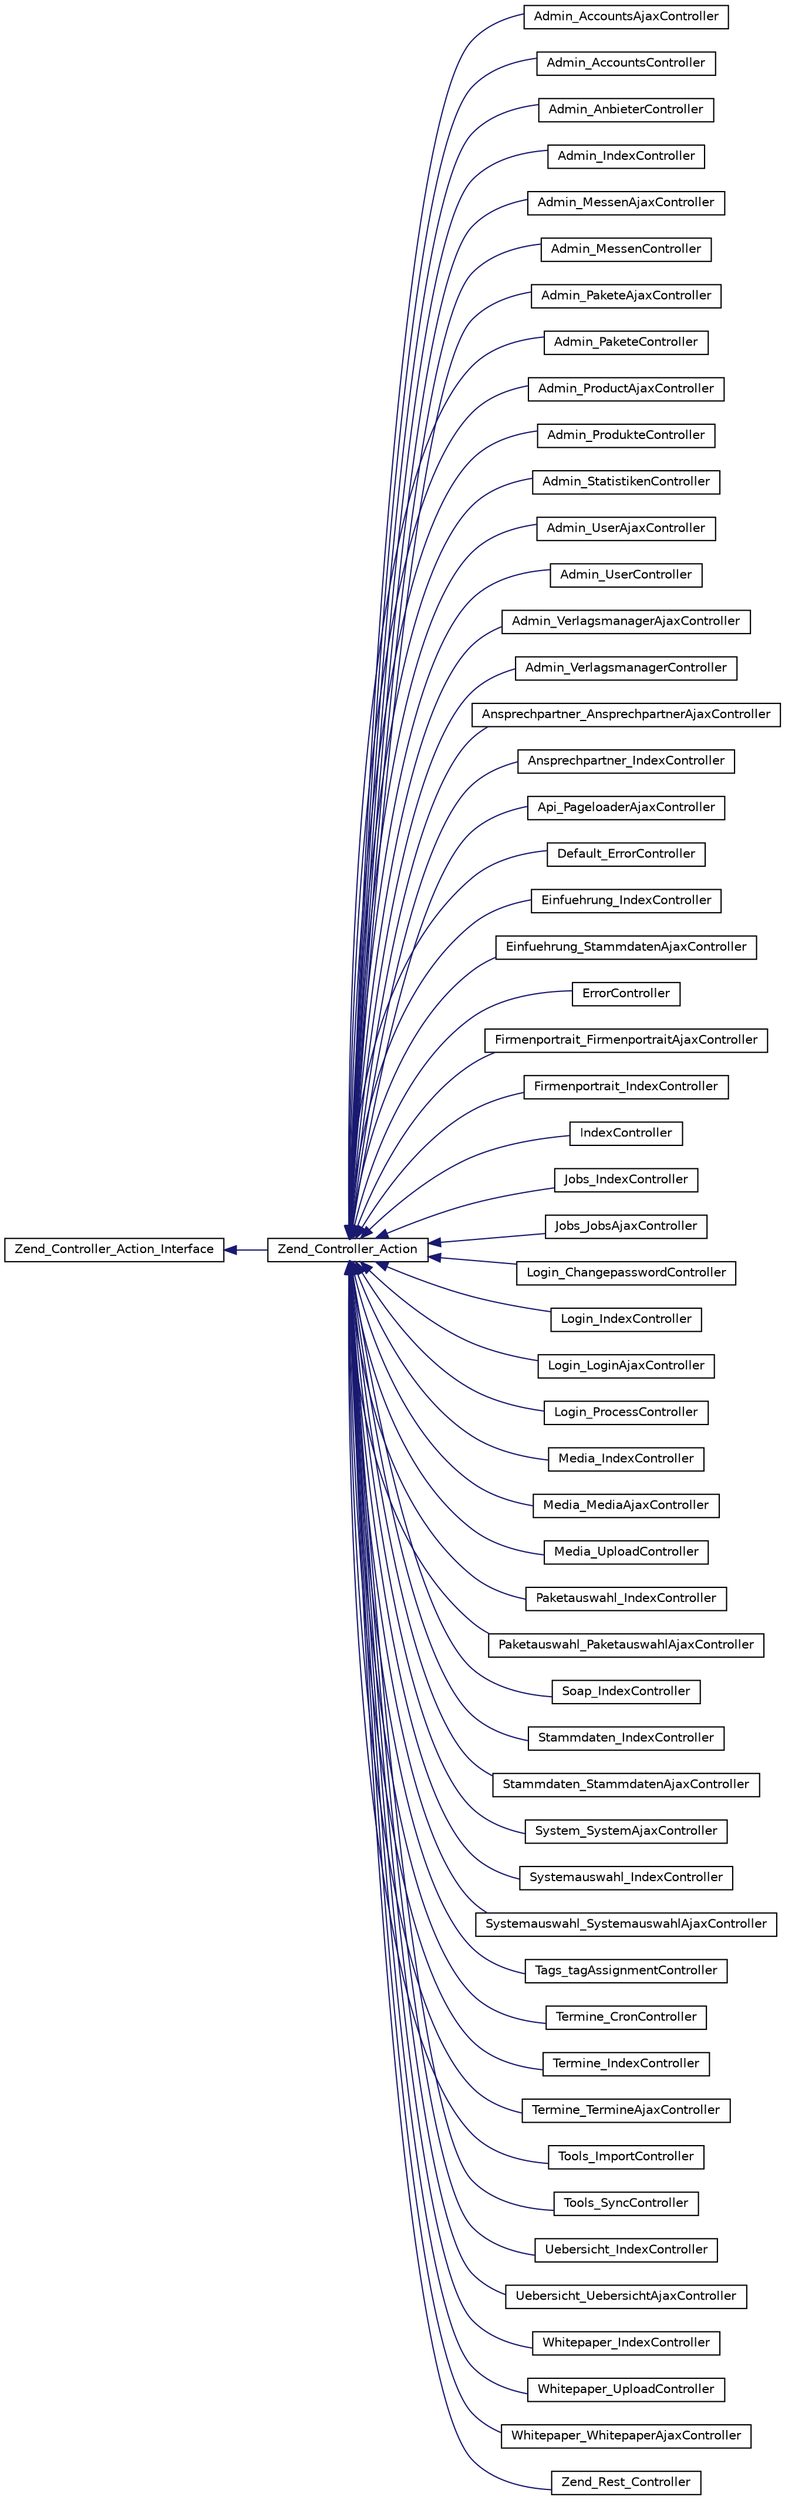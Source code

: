 digraph G
{
  edge [fontname="Helvetica",fontsize="10",labelfontname="Helvetica",labelfontsize="10"];
  node [fontname="Helvetica",fontsize="10",shape=record];
  rankdir="LR";
  Node1 [label="Zend_Controller_Action_Interface",height=0.2,width=0.4,color="black", fillcolor="white", style="filled",URL="$interface_zend___controller___action___interface.html"];
  Node1 -> Node2 [dir="back",color="midnightblue",fontsize="10",style="solid",fontname="Helvetica"];
  Node2 [label="Zend_Controller_Action",height=0.2,width=0.4,color="black", fillcolor="white", style="filled",URL="$class_zend___controller___action.html"];
  Node2 -> Node3 [dir="back",color="midnightblue",fontsize="10",style="solid",fontname="Helvetica"];
  Node3 [label="Admin_AccountsAjaxController",height=0.2,width=0.4,color="black", fillcolor="white", style="filled",URL="$class_admin___accounts_ajax_controller.html"];
  Node2 -> Node4 [dir="back",color="midnightblue",fontsize="10",style="solid",fontname="Helvetica"];
  Node4 [label="Admin_AccountsController",height=0.2,width=0.4,color="black", fillcolor="white", style="filled",URL="$class_admin___accounts_controller.html"];
  Node2 -> Node5 [dir="back",color="midnightblue",fontsize="10",style="solid",fontname="Helvetica"];
  Node5 [label="Admin_AnbieterController",height=0.2,width=0.4,color="black", fillcolor="white", style="filled",URL="$class_admin___anbieter_controller.html"];
  Node2 -> Node6 [dir="back",color="midnightblue",fontsize="10",style="solid",fontname="Helvetica"];
  Node6 [label="Admin_IndexController",height=0.2,width=0.4,color="black", fillcolor="white", style="filled",URL="$class_admin___index_controller.html"];
  Node2 -> Node7 [dir="back",color="midnightblue",fontsize="10",style="solid",fontname="Helvetica"];
  Node7 [label="Admin_MessenAjaxController",height=0.2,width=0.4,color="black", fillcolor="white", style="filled",URL="$class_admin___messen_ajax_controller.html"];
  Node2 -> Node8 [dir="back",color="midnightblue",fontsize="10",style="solid",fontname="Helvetica"];
  Node8 [label="Admin_MessenController",height=0.2,width=0.4,color="black", fillcolor="white", style="filled",URL="$class_admin___messen_controller.html"];
  Node2 -> Node9 [dir="back",color="midnightblue",fontsize="10",style="solid",fontname="Helvetica"];
  Node9 [label="Admin_PaketeAjaxController",height=0.2,width=0.4,color="black", fillcolor="white", style="filled",URL="$class_admin___pakete_ajax_controller.html"];
  Node2 -> Node10 [dir="back",color="midnightblue",fontsize="10",style="solid",fontname="Helvetica"];
  Node10 [label="Admin_PaketeController",height=0.2,width=0.4,color="black", fillcolor="white", style="filled",URL="$class_admin___pakete_controller.html"];
  Node2 -> Node11 [dir="back",color="midnightblue",fontsize="10",style="solid",fontname="Helvetica"];
  Node11 [label="Admin_ProductAjaxController",height=0.2,width=0.4,color="black", fillcolor="white", style="filled",URL="$class_admin___product_ajax_controller.html"];
  Node2 -> Node12 [dir="back",color="midnightblue",fontsize="10",style="solid",fontname="Helvetica"];
  Node12 [label="Admin_ProdukteController",height=0.2,width=0.4,color="black", fillcolor="white", style="filled",URL="$class_admin___produkte_controller.html"];
  Node2 -> Node13 [dir="back",color="midnightblue",fontsize="10",style="solid",fontname="Helvetica"];
  Node13 [label="Admin_StatistikenController",height=0.2,width=0.4,color="black", fillcolor="white", style="filled",URL="$class_admin___statistiken_controller.html"];
  Node2 -> Node14 [dir="back",color="midnightblue",fontsize="10",style="solid",fontname="Helvetica"];
  Node14 [label="Admin_UserAjaxController",height=0.2,width=0.4,color="black", fillcolor="white", style="filled",URL="$class_admin___user_ajax_controller.html"];
  Node2 -> Node15 [dir="back",color="midnightblue",fontsize="10",style="solid",fontname="Helvetica"];
  Node15 [label="Admin_UserController",height=0.2,width=0.4,color="black", fillcolor="white", style="filled",URL="$class_admin___user_controller.html"];
  Node2 -> Node16 [dir="back",color="midnightblue",fontsize="10",style="solid",fontname="Helvetica"];
  Node16 [label="Admin_VerlagsmanagerAjaxController",height=0.2,width=0.4,color="black", fillcolor="white", style="filled",URL="$class_admin___verlagsmanager_ajax_controller.html"];
  Node2 -> Node17 [dir="back",color="midnightblue",fontsize="10",style="solid",fontname="Helvetica"];
  Node17 [label="Admin_VerlagsmanagerController",height=0.2,width=0.4,color="black", fillcolor="white", style="filled",URL="$class_admin___verlagsmanager_controller.html"];
  Node2 -> Node18 [dir="back",color="midnightblue",fontsize="10",style="solid",fontname="Helvetica"];
  Node18 [label="Ansprechpartner_AnsprechpartnerAjaxController",height=0.2,width=0.4,color="black", fillcolor="white", style="filled",URL="$class_ansprechpartner___ansprechpartner_ajax_controller.html"];
  Node2 -> Node19 [dir="back",color="midnightblue",fontsize="10",style="solid",fontname="Helvetica"];
  Node19 [label="Ansprechpartner_IndexController",height=0.2,width=0.4,color="black", fillcolor="white", style="filled",URL="$class_ansprechpartner___index_controller.html"];
  Node2 -> Node20 [dir="back",color="midnightblue",fontsize="10",style="solid",fontname="Helvetica"];
  Node20 [label="Api_PageloaderAjaxController",height=0.2,width=0.4,color="black", fillcolor="white", style="filled",URL="$class_api___pageloader_ajax_controller.html"];
  Node2 -> Node21 [dir="back",color="midnightblue",fontsize="10",style="solid",fontname="Helvetica"];
  Node21 [label="Default_ErrorController",height=0.2,width=0.4,color="black", fillcolor="white", style="filled",URL="$class_default___error_controller.html"];
  Node2 -> Node22 [dir="back",color="midnightblue",fontsize="10",style="solid",fontname="Helvetica"];
  Node22 [label="Einfuehrung_IndexController",height=0.2,width=0.4,color="black", fillcolor="white", style="filled",URL="$class_einfuehrung___index_controller.html"];
  Node2 -> Node23 [dir="back",color="midnightblue",fontsize="10",style="solid",fontname="Helvetica"];
  Node23 [label="Einfuehrung_StammdatenAjaxController",height=0.2,width=0.4,color="black", fillcolor="white", style="filled",URL="$class_einfuehrung___stammdaten_ajax_controller.html"];
  Node2 -> Node24 [dir="back",color="midnightblue",fontsize="10",style="solid",fontname="Helvetica"];
  Node24 [label="ErrorController",height=0.2,width=0.4,color="black", fillcolor="white", style="filled",URL="$class_error_controller.html"];
  Node2 -> Node25 [dir="back",color="midnightblue",fontsize="10",style="solid",fontname="Helvetica"];
  Node25 [label="Firmenportrait_FirmenportraitAjaxController",height=0.2,width=0.4,color="black", fillcolor="white", style="filled",URL="$class_firmenportrait___firmenportrait_ajax_controller.html"];
  Node2 -> Node26 [dir="back",color="midnightblue",fontsize="10",style="solid",fontname="Helvetica"];
  Node26 [label="Firmenportrait_IndexController",height=0.2,width=0.4,color="black", fillcolor="white", style="filled",URL="$class_firmenportrait___index_controller.html"];
  Node2 -> Node27 [dir="back",color="midnightblue",fontsize="10",style="solid",fontname="Helvetica"];
  Node27 [label="IndexController",height=0.2,width=0.4,color="black", fillcolor="white", style="filled",URL="$class_index_controller.html"];
  Node2 -> Node28 [dir="back",color="midnightblue",fontsize="10",style="solid",fontname="Helvetica"];
  Node28 [label="Jobs_IndexController",height=0.2,width=0.4,color="black", fillcolor="white", style="filled",URL="$class_jobs___index_controller.html"];
  Node2 -> Node29 [dir="back",color="midnightblue",fontsize="10",style="solid",fontname="Helvetica"];
  Node29 [label="Jobs_JobsAjaxController",height=0.2,width=0.4,color="black", fillcolor="white", style="filled",URL="$class_jobs___jobs_ajax_controller.html"];
  Node2 -> Node30 [dir="back",color="midnightblue",fontsize="10",style="solid",fontname="Helvetica"];
  Node30 [label="Login_ChangepasswordController",height=0.2,width=0.4,color="black", fillcolor="white", style="filled",URL="$class_login___changepassword_controller.html"];
  Node2 -> Node31 [dir="back",color="midnightblue",fontsize="10",style="solid",fontname="Helvetica"];
  Node31 [label="Login_IndexController",height=0.2,width=0.4,color="black", fillcolor="white", style="filled",URL="$class_login___index_controller.html"];
  Node2 -> Node32 [dir="back",color="midnightblue",fontsize="10",style="solid",fontname="Helvetica"];
  Node32 [label="Login_LoginAjaxController",height=0.2,width=0.4,color="black", fillcolor="white", style="filled",URL="$class_login___login_ajax_controller.html"];
  Node2 -> Node33 [dir="back",color="midnightblue",fontsize="10",style="solid",fontname="Helvetica"];
  Node33 [label="Login_ProcessController",height=0.2,width=0.4,color="black", fillcolor="white", style="filled",URL="$class_login___process_controller.html"];
  Node2 -> Node34 [dir="back",color="midnightblue",fontsize="10",style="solid",fontname="Helvetica"];
  Node34 [label="Media_IndexController",height=0.2,width=0.4,color="black", fillcolor="white", style="filled",URL="$class_media___index_controller.html"];
  Node2 -> Node35 [dir="back",color="midnightblue",fontsize="10",style="solid",fontname="Helvetica"];
  Node35 [label="Media_MediaAjaxController",height=0.2,width=0.4,color="black", fillcolor="white", style="filled",URL="$class_media___media_ajax_controller.html"];
  Node2 -> Node36 [dir="back",color="midnightblue",fontsize="10",style="solid",fontname="Helvetica"];
  Node36 [label="Media_UploadController",height=0.2,width=0.4,color="black", fillcolor="white", style="filled",URL="$class_media___upload_controller.html"];
  Node2 -> Node37 [dir="back",color="midnightblue",fontsize="10",style="solid",fontname="Helvetica"];
  Node37 [label="Paketauswahl_IndexController",height=0.2,width=0.4,color="black", fillcolor="white", style="filled",URL="$class_paketauswahl___index_controller.html"];
  Node2 -> Node38 [dir="back",color="midnightblue",fontsize="10",style="solid",fontname="Helvetica"];
  Node38 [label="Paketauswahl_PaketauswahlAjaxController",height=0.2,width=0.4,color="black", fillcolor="white", style="filled",URL="$class_paketauswahl___paketauswahl_ajax_controller.html"];
  Node2 -> Node39 [dir="back",color="midnightblue",fontsize="10",style="solid",fontname="Helvetica"];
  Node39 [label="Soap_IndexController",height=0.2,width=0.4,color="black", fillcolor="white", style="filled",URL="$class_soap___index_controller.html"];
  Node2 -> Node40 [dir="back",color="midnightblue",fontsize="10",style="solid",fontname="Helvetica"];
  Node40 [label="Stammdaten_IndexController",height=0.2,width=0.4,color="black", fillcolor="white", style="filled",URL="$class_stammdaten___index_controller.html"];
  Node2 -> Node41 [dir="back",color="midnightblue",fontsize="10",style="solid",fontname="Helvetica"];
  Node41 [label="Stammdaten_StammdatenAjaxController",height=0.2,width=0.4,color="black", fillcolor="white", style="filled",URL="$class_stammdaten___stammdaten_ajax_controller.html"];
  Node2 -> Node42 [dir="back",color="midnightblue",fontsize="10",style="solid",fontname="Helvetica"];
  Node42 [label="System_SystemAjaxController",height=0.2,width=0.4,color="black", fillcolor="white", style="filled",URL="$class_system___system_ajax_controller.html"];
  Node2 -> Node43 [dir="back",color="midnightblue",fontsize="10",style="solid",fontname="Helvetica"];
  Node43 [label="Systemauswahl_IndexController",height=0.2,width=0.4,color="black", fillcolor="white", style="filled",URL="$class_systemauswahl___index_controller.html"];
  Node2 -> Node44 [dir="back",color="midnightblue",fontsize="10",style="solid",fontname="Helvetica"];
  Node44 [label="Systemauswahl_SystemauswahlAjaxController",height=0.2,width=0.4,color="black", fillcolor="white", style="filled",URL="$class_systemauswahl___systemauswahl_ajax_controller.html"];
  Node2 -> Node45 [dir="back",color="midnightblue",fontsize="10",style="solid",fontname="Helvetica"];
  Node45 [label="Tags_tagAssignmentController",height=0.2,width=0.4,color="black", fillcolor="white", style="filled",URL="$class_tags__tag_assignment_controller.html"];
  Node2 -> Node46 [dir="back",color="midnightblue",fontsize="10",style="solid",fontname="Helvetica"];
  Node46 [label="Termine_CronController",height=0.2,width=0.4,color="black", fillcolor="white", style="filled",URL="$class_termine___cron_controller.html"];
  Node2 -> Node47 [dir="back",color="midnightblue",fontsize="10",style="solid",fontname="Helvetica"];
  Node47 [label="Termine_IndexController",height=0.2,width=0.4,color="black", fillcolor="white", style="filled",URL="$class_termine___index_controller.html"];
  Node2 -> Node48 [dir="back",color="midnightblue",fontsize="10",style="solid",fontname="Helvetica"];
  Node48 [label="Termine_TermineAjaxController",height=0.2,width=0.4,color="black", fillcolor="white", style="filled",URL="$class_termine___termine_ajax_controller.html"];
  Node2 -> Node49 [dir="back",color="midnightblue",fontsize="10",style="solid",fontname="Helvetica"];
  Node49 [label="Tools_ImportController",height=0.2,width=0.4,color="black", fillcolor="white", style="filled",URL="$class_tools___import_controller.html"];
  Node2 -> Node50 [dir="back",color="midnightblue",fontsize="10",style="solid",fontname="Helvetica"];
  Node50 [label="Tools_SyncController",height=0.2,width=0.4,color="black", fillcolor="white", style="filled",URL="$class_tools___sync_controller.html"];
  Node2 -> Node51 [dir="back",color="midnightblue",fontsize="10",style="solid",fontname="Helvetica"];
  Node51 [label="Uebersicht_IndexController",height=0.2,width=0.4,color="black", fillcolor="white", style="filled",URL="$class_uebersicht___index_controller.html"];
  Node2 -> Node52 [dir="back",color="midnightblue",fontsize="10",style="solid",fontname="Helvetica"];
  Node52 [label="Uebersicht_UebersichtAjaxController",height=0.2,width=0.4,color="black", fillcolor="white", style="filled",URL="$class_uebersicht___uebersicht_ajax_controller.html"];
  Node2 -> Node53 [dir="back",color="midnightblue",fontsize="10",style="solid",fontname="Helvetica"];
  Node53 [label="Whitepaper_IndexController",height=0.2,width=0.4,color="black", fillcolor="white", style="filled",URL="$class_whitepaper___index_controller.html"];
  Node2 -> Node54 [dir="back",color="midnightblue",fontsize="10",style="solid",fontname="Helvetica"];
  Node54 [label="Whitepaper_UploadController",height=0.2,width=0.4,color="black", fillcolor="white", style="filled",URL="$class_whitepaper___upload_controller.html"];
  Node2 -> Node55 [dir="back",color="midnightblue",fontsize="10",style="solid",fontname="Helvetica"];
  Node55 [label="Whitepaper_WhitepaperAjaxController",height=0.2,width=0.4,color="black", fillcolor="white", style="filled",URL="$class_whitepaper___whitepaper_ajax_controller.html"];
  Node2 -> Node56 [dir="back",color="midnightblue",fontsize="10",style="solid",fontname="Helvetica"];
  Node56 [label="Zend_Rest_Controller",height=0.2,width=0.4,color="black", fillcolor="white", style="filled",URL="$class_zend___rest___controller.html"];
}
